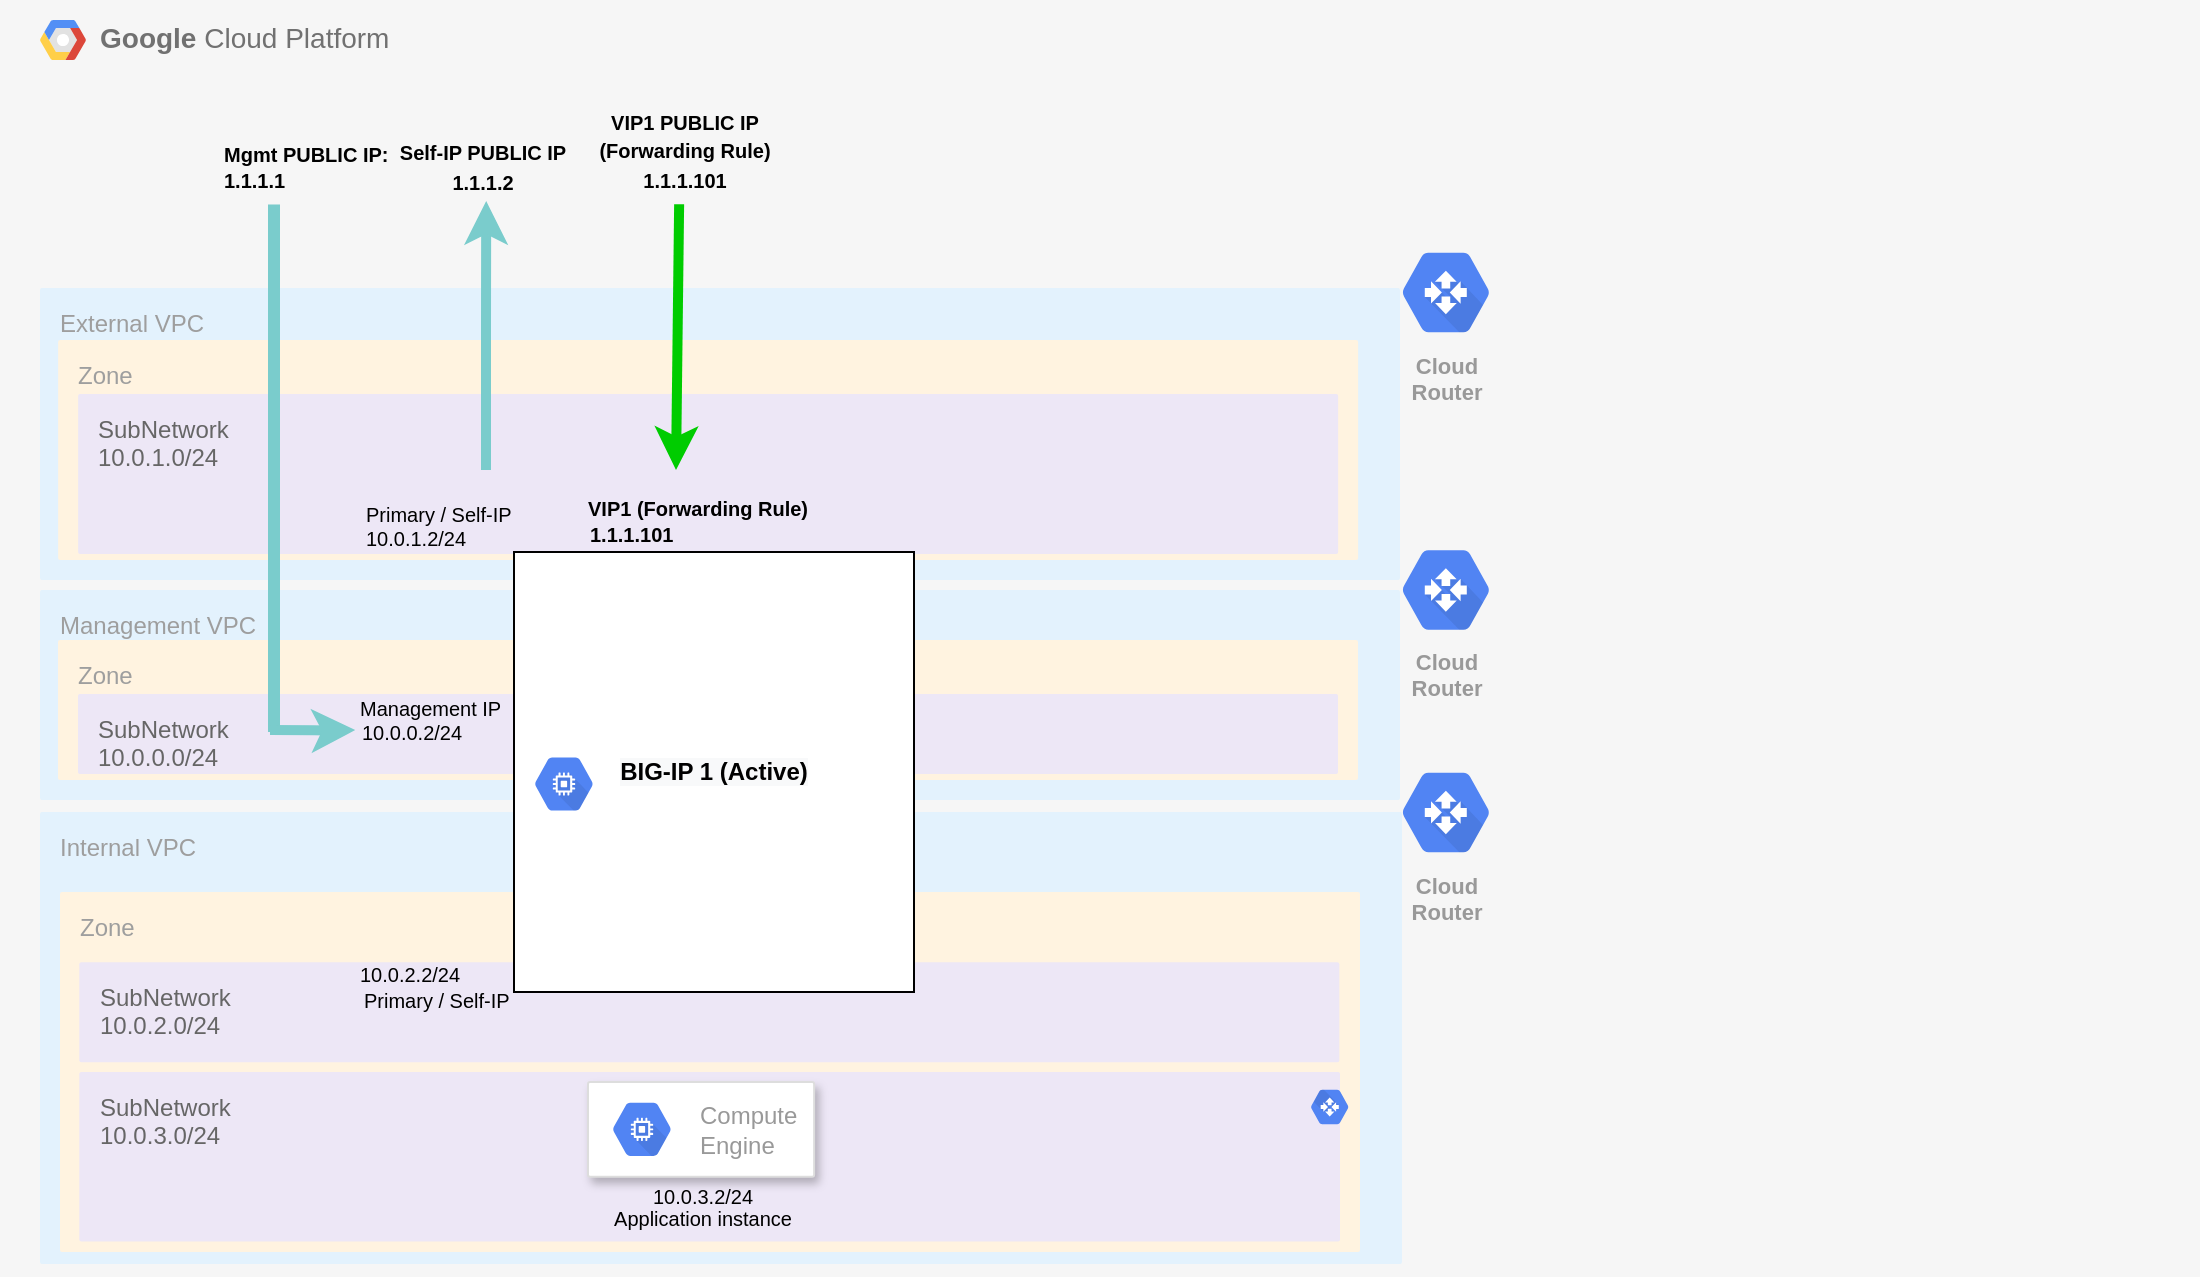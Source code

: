 <mxfile version="14.6.13" type="device"><diagram id="hrUrZuJ2duOs5Gn9yQjz" name="Page-1"><mxGraphModel dx="1106" dy="2565" grid="1" gridSize="10" guides="1" tooltips="1" connect="1" arrows="1" fold="1" page="1" pageScale="1" pageWidth="1100" pageHeight="850" math="0" shadow="0"><root><mxCell id="0"/><mxCell id="1" parent="0"/><mxCell id="L_oeTIUVo5TAKEpqotAu-3" value="&lt;b&gt;Google &lt;/b&gt;Cloud Platform" style="fillColor=#F6F6F6;strokeColor=none;shadow=0;gradientColor=none;fontSize=14;align=left;spacing=10;fontColor=#717171;9E9E9E;verticalAlign=top;spacingTop=-4;fontStyle=0;spacingLeft=40;html=1;" parent="1" vertex="1"><mxGeometry y="-866" width="1100" height="638.5" as="geometry"/></mxCell><mxCell id="L_oeTIUVo5TAKEpqotAu-4" value="" style="shape=mxgraph.gcp2.google_cloud_platform;fillColor=#F6F6F6;strokeColor=none;shadow=0;gradientColor=none;" parent="L_oeTIUVo5TAKEpqotAu-3" vertex="1"><mxGeometry width="23" height="20" relative="1" as="geometry"><mxPoint x="20" y="10" as="offset"/></mxGeometry></mxCell><mxCell id="L_oeTIUVo5TAKEpqotAu-30" value="External VPC" style="points=[[0,0,0],[0.25,0,0],[0.5,0,0],[0.75,0,0],[1,0,0],[1,0.25,0],[1,0.5,0],[1,0.75,0],[1,1,0],[0.75,1,0],[0.5,1,0],[0.25,1,0],[0,1,0],[0,0.75,0],[0,0.5,0],[0,0.25,0]];rounded=1;absoluteArcSize=1;arcSize=2;html=1;strokeColor=none;gradientColor=none;shadow=0;dashed=0;fontSize=12;fontColor=#9E9E9E;align=left;verticalAlign=top;spacing=10;spacingTop=-4;fillColor=#E3F2FD;" parent="L_oeTIUVo5TAKEpqotAu-3" vertex="1"><mxGeometry x="20" y="144.03" width="680" height="145.97" as="geometry"/></mxCell><mxCell id="L_oeTIUVo5TAKEpqotAu-31" value="Zone" style="points=[[0,0,0],[0.25,0,0],[0.5,0,0],[0.75,0,0],[1,0,0],[1,0.25,0],[1,0.5,0],[1,0.75,0],[1,1,0],[0.75,1,0],[0.5,1,0],[0.25,1,0],[0,1,0],[0,0.75,0],[0,0.5,0],[0,0.25,0]];rounded=1;absoluteArcSize=1;arcSize=2;html=1;strokeColor=none;gradientColor=none;shadow=0;dashed=0;fontSize=12;fontColor=#9E9E9E;align=left;verticalAlign=top;spacing=10;spacingTop=-4;fillColor=#FFF3E0;" parent="L_oeTIUVo5TAKEpqotAu-30" vertex="1"><mxGeometry width="650" height="110" relative="1" as="geometry"><mxPoint x="9.07" y="25.97" as="offset"/></mxGeometry></mxCell><mxCell id="L_oeTIUVo5TAKEpqotAu-32" value="&lt;font color=&quot;#666666&quot;&gt;SubNetwork&lt;br&gt;10.0.1.0/24&lt;/font&gt;" style="points=[[0,0,0],[0.25,0,0],[0.5,0,0],[0.75,0,0],[1,0,0],[1,0.25,0],[1,0.5,0],[1,0.75,0],[1,1,0],[0.75,1,0],[0.5,1,0],[0.25,1,0],[0,1,0],[0,0.75,0],[0,0.5,0],[0,0.25,0]];rounded=1;absoluteArcSize=1;arcSize=2;html=1;strokeColor=none;gradientColor=none;shadow=0;dashed=0;fontSize=12;fontColor=#9E9E9E;align=left;verticalAlign=top;spacing=10;spacingTop=-4;fillColor=#EDE7F6;" parent="L_oeTIUVo5TAKEpqotAu-31" vertex="1"><mxGeometry width="630" height="80" relative="1" as="geometry"><mxPoint x="10" y="27" as="offset"/></mxGeometry></mxCell><mxCell id="L_oeTIUVo5TAKEpqotAu-59" value="Cloud&#10;Router" style="html=1;fillColor=#5184F3;strokeColor=none;verticalAlign=top;labelPosition=center;verticalLabelPosition=bottom;align=center;spacingTop=-6;fontSize=11;fontStyle=1;fontColor=#999999;shape=mxgraph.gcp2.hexIcon;prIcon=cloud_router" parent="L_oeTIUVo5TAKEpqotAu-3" vertex="1"><mxGeometry x="690" y="117" width="66" height="58.5" as="geometry"/></mxCell><mxCell id="i-7Z5bn5I6anRkR01u8z-1" value="Management VPC" style="points=[[0,0,0],[0.25,0,0],[0.5,0,0],[0.75,0,0],[1,0,0],[1,0.25,0],[1,0.5,0],[1,0.75,0],[1,1,0],[0.75,1,0],[0.5,1,0],[0.25,1,0],[0,1,0],[0,0.75,0],[0,0.5,0],[0,0.25,0]];rounded=1;absoluteArcSize=1;arcSize=2;html=1;strokeColor=none;gradientColor=none;shadow=0;dashed=0;fontSize=12;fontColor=#9E9E9E;align=left;verticalAlign=top;spacing=10;spacingTop=-4;fillColor=#E3F2FD;" parent="L_oeTIUVo5TAKEpqotAu-3" vertex="1"><mxGeometry x="20" y="295" width="680" height="105" as="geometry"/></mxCell><mxCell id="i-7Z5bn5I6anRkR01u8z-2" value="Zone" style="points=[[0,0,0],[0.25,0,0],[0.5,0,0],[0.75,0,0],[1,0,0],[1,0.25,0],[1,0.5,0],[1,0.75,0],[1,1,0],[0.75,1,0],[0.5,1,0],[0.25,1,0],[0,1,0],[0,0.75,0],[0,0.5,0],[0,0.25,0]];rounded=1;absoluteArcSize=1;arcSize=2;html=1;strokeColor=none;gradientColor=none;shadow=0;dashed=0;fontSize=12;fontColor=#9E9E9E;align=left;verticalAlign=top;spacing=10;spacingTop=-4;fillColor=#FFF3E0;" parent="i-7Z5bn5I6anRkR01u8z-1" vertex="1"><mxGeometry width="650" height="70" relative="1" as="geometry"><mxPoint x="9" y="25" as="offset"/></mxGeometry></mxCell><mxCell id="i-7Z5bn5I6anRkR01u8z-3" value="&lt;font color=&quot;#666666&quot;&gt;SubNetwork&lt;br&gt;10.0.0.0/24&lt;/font&gt;" style="points=[[0,0,0],[0.25,0,0],[0.5,0,0],[0.75,0,0],[1,0,0],[1,0.25,0],[1,0.5,0],[1,0.75,0],[1,1,0],[0.75,1,0],[0.5,1,0],[0.25,1,0],[0,1,0],[0,0.75,0],[0,0.5,0],[0,0.25,0]];rounded=1;absoluteArcSize=1;arcSize=2;html=1;strokeColor=none;gradientColor=none;shadow=0;dashed=0;fontSize=12;fontColor=#9E9E9E;align=left;verticalAlign=top;spacing=10;spacingTop=-4;fillColor=#EDE7F6;" parent="i-7Z5bn5I6anRkR01u8z-2" vertex="1"><mxGeometry width="630" height="40" relative="1" as="geometry"><mxPoint x="10" y="27" as="offset"/></mxGeometry></mxCell><mxCell id="i-7Z5bn5I6anRkR01u8z-38" value="&lt;font style=&quot;font-size: 10px&quot;&gt;10.0.0.2/24&lt;/font&gt;" style="text;html=1;align=left;verticalAlign=middle;resizable=0;points=[];autosize=1;" parent="i-7Z5bn5I6anRkR01u8z-2" vertex="1"><mxGeometry x="150.004" y="35.874" width="70" height="20" as="geometry"/></mxCell><mxCell id="i-7Z5bn5I6anRkR01u8z-39" value="&lt;span style=&quot;font-size: 10px&quot;&gt;Management IP&lt;/span&gt;" style="text;html=1;align=left;verticalAlign=middle;resizable=0;points=[];autosize=1;" parent="i-7Z5bn5I6anRkR01u8z-2" vertex="1"><mxGeometry x="149.004" y="23.624" width="90" height="20" as="geometry"/></mxCell><mxCell id="i-7Z5bn5I6anRkR01u8z-16" style="edgeStyle=orthogonalEdgeStyle;rounded=0;orthogonalLoop=1;jettySize=auto;html=1;exitX=0.5;exitY=1;exitDx=0;exitDy=0;exitPerimeter=0;" parent="i-7Z5bn5I6anRkR01u8z-1" source="i-7Z5bn5I6anRkR01u8z-3" target="i-7Z5bn5I6anRkR01u8z-3" edge="1"><mxGeometry relative="1" as="geometry"/></mxCell><mxCell id="i-7Z5bn5I6anRkR01u8z-18" style="edgeStyle=orthogonalEdgeStyle;rounded=0;orthogonalLoop=1;jettySize=auto;html=1;exitX=0.5;exitY=1;exitDx=0;exitDy=0;exitPerimeter=0;" parent="i-7Z5bn5I6anRkR01u8z-1" source="i-7Z5bn5I6anRkR01u8z-3" target="i-7Z5bn5I6anRkR01u8z-3" edge="1"><mxGeometry relative="1" as="geometry"/></mxCell><mxCell id="i-7Z5bn5I6anRkR01u8z-8" value="Cloud&#10;Router" style="html=1;fillColor=#5184F3;strokeColor=none;verticalAlign=top;labelPosition=center;verticalLabelPosition=bottom;align=center;spacingTop=-6;fontSize=11;fontStyle=1;fontColor=#999999;shape=mxgraph.gcp2.hexIcon;prIcon=cloud_router" parent="L_oeTIUVo5TAKEpqotAu-3" vertex="1"><mxGeometry x="690" y="265.75" width="66" height="58.5" as="geometry"/></mxCell><mxCell id="i-7Z5bn5I6anRkR01u8z-20" value="Cloud&#10;Router" style="html=1;fillColor=#5184F3;strokeColor=none;verticalAlign=top;labelPosition=center;verticalLabelPosition=bottom;align=center;spacingTop=-6;fontSize=11;fontStyle=1;fontColor=#999999;shape=mxgraph.gcp2.hexIcon;prIcon=cloud_router" parent="L_oeTIUVo5TAKEpqotAu-3" vertex="1"><mxGeometry x="690" y="377" width="66" height="58.5" as="geometry"/></mxCell><mxCell id="i-7Z5bn5I6anRkR01u8z-21" style="edgeStyle=orthogonalEdgeStyle;rounded=0;orthogonalLoop=1;jettySize=auto;html=1;exitX=0.5;exitY=1;exitDx=0;exitDy=0;exitPerimeter=0;" parent="L_oeTIUVo5TAKEpqotAu-3" source="i-7Z5bn5I6anRkR01u8z-1" target="i-7Z5bn5I6anRkR01u8z-1" edge="1"><mxGeometry relative="1" as="geometry"/></mxCell><mxCell id="i-7Z5bn5I6anRkR01u8z-35" value="&lt;font style=&quot;font-size: 10px&quot;&gt;&lt;b&gt;Mgmt PUBLIC IP:&lt;br&gt;&lt;div&gt;1.1.1.1&lt;/div&gt;&lt;/b&gt;&lt;/font&gt;" style="text;html=1;align=left;verticalAlign=middle;resizable=0;points=[];autosize=1;" parent="L_oeTIUVo5TAKEpqotAu-3" vertex="1"><mxGeometry x="110.004" y="68.25" width="100" height="30" as="geometry"/></mxCell><mxCell id="i-7Z5bn5I6anRkR01u8z-36" value="" style="endArrow=none;html=1;strokeWidth=6;strokeColor=#7ACCCC;" parent="L_oeTIUVo5TAKEpqotAu-3" edge="1"><mxGeometry width="50" height="50" relative="1" as="geometry"><mxPoint x="137" y="366" as="sourcePoint"/><mxPoint x="137" y="102.25" as="targetPoint"/></mxGeometry></mxCell><mxCell id="i-7Z5bn5I6anRkR01u8z-37" value="" style="endArrow=classic;html=1;entryX=0.775;entryY=1.068;entryDx=0;entryDy=0;entryPerimeter=0;strokeWidth=5;strokeColor=#7ACCCC;" parent="L_oeTIUVo5TAKEpqotAu-3" edge="1"><mxGeometry width="50" height="50" relative="1" as="geometry"><mxPoint x="135" y="365" as="sourcePoint"/><mxPoint x="177.63" y="364.994" as="targetPoint"/><Array as="points"><mxPoint x="167" y="365.25"/></Array></mxGeometry></mxCell><mxCell id="L_oeTIUVo5TAKEpqotAu-39" value="Internal VPC" style="points=[[0,0,0],[0.25,0,0],[0.5,0,0],[0.75,0,0],[1,0,0],[1,0.25,0],[1,0.5,0],[1,0.75,0],[1,1,0],[0.75,1,0],[0.5,1,0],[0.25,1,0],[0,1,0],[0,0.75,0],[0,0.5,0],[0,0.25,0]];rounded=1;absoluteArcSize=1;arcSize=2;html=1;strokeColor=none;gradientColor=none;shadow=0;dashed=0;fontSize=12;fontColor=#9E9E9E;align=left;verticalAlign=top;spacing=10;spacingTop=-4;fillColor=#E3F2FD;" parent="L_oeTIUVo5TAKEpqotAu-3" vertex="1"><mxGeometry x="20" y="406" width="681" height="226" as="geometry"/></mxCell><mxCell id="L_oeTIUVo5TAKEpqotAu-40" value="Zone" style="points=[[0,0,0],[0.25,0,0],[0.5,0,0],[0.75,0,0],[1,0,0],[1,0.25,0],[1,0.5,0],[1,0.75,0],[1,1,0],[0.75,1,0],[0.5,1,0],[0.25,1,0],[0,1,0],[0,0.75,0],[0,0.5,0],[0,0.25,0]];rounded=1;absoluteArcSize=1;arcSize=2;html=1;strokeColor=none;gradientColor=none;shadow=0;dashed=0;fontSize=12;fontColor=#9E9E9E;align=left;verticalAlign=top;spacing=10;spacingTop=-4;fillColor=#FFF3E0;" parent="L_oeTIUVo5TAKEpqotAu-39" vertex="1"><mxGeometry width="650" height="180" relative="1" as="geometry"><mxPoint x="10" y="40" as="offset"/></mxGeometry></mxCell><mxCell id="veZG__Dy6hjF33BgE7It-3" value="&lt;font color=&quot;#666666&quot;&gt;SubNetwork&lt;br&gt;10.0.3.0/24&lt;/font&gt;" style="points=[[0,0,0],[0.25,0,0],[0.5,0,0],[0.75,0,0],[1,0,0],[1,0.25,0],[1,0.5,0],[1,0.75,0],[1,1,0],[0.75,1,0],[0.5,1,0],[0.25,1,0],[0,1,0],[0,0.75,0],[0,0.5,0],[0,0.25,0]];rounded=1;absoluteArcSize=1;arcSize=2;html=1;strokeColor=none;gradientColor=none;shadow=0;dashed=0;fontSize=12;fontColor=#9E9E9E;align=left;verticalAlign=top;spacing=10;spacingTop=-4;fillColor=#EDE7F6;" parent="L_oeTIUVo5TAKEpqotAu-40" vertex="1"><mxGeometry x="9.66" y="90" width="630.34" height="84.71" as="geometry"/></mxCell><mxCell id="veZG__Dy6hjF33BgE7It-2" value="" style="group;align=left;" parent="L_oeTIUVo5TAKEpqotAu-40" vertex="1" connectable="0"><mxGeometry x="9.66" y="15.079" width="365.344" height="92.949" as="geometry"/></mxCell><mxCell id="L_oeTIUVo5TAKEpqotAu-41" value="&lt;font color=&quot;#666666&quot;&gt;SubNetwork&lt;br&gt;10.0.2.0/24&lt;/font&gt;" style="points=[[0,0,0],[0.25,0,0],[0.5,0,0],[0.75,0,0],[1,0,0],[1,0.25,0],[1,0.5,0],[1,0.75,0],[1,1,0],[0.75,1,0],[0.5,1,0],[0.25,1,0],[0,1,0],[0,0.75,0],[0,0.5,0],[0,0.25,0]];rounded=1;absoluteArcSize=1;arcSize=2;html=1;strokeColor=none;gradientColor=none;shadow=0;dashed=0;fontSize=12;fontColor=#9E9E9E;align=left;verticalAlign=top;spacing=10;spacingTop=-4;fillColor=#EDE7F6;" parent="veZG__Dy6hjF33BgE7It-2" vertex="1"><mxGeometry width="630" height="50" relative="1" as="geometry"><mxPoint y="20" as="offset"/></mxGeometry></mxCell><mxCell id="efg4bKFMH5ipVIIAR_OZ-52" value="&lt;font style=&quot;font-size: 10px&quot;&gt;10.0.2.2/24&lt;/font&gt;" style="text;html=1;align=left;verticalAlign=middle;resizable=0;points=[];autosize=1;" parent="veZG__Dy6hjF33BgE7It-2" vertex="1"><mxGeometry x="138.338" y="15.902" width="70" height="20" as="geometry"/></mxCell><mxCell id="efg4bKFMH5ipVIIAR_OZ-53" value="&lt;font style=&quot;font-size: 10px&quot;&gt;Primary / Self-IP&lt;/font&gt;" style="text;html=1;align=left;verticalAlign=middle;resizable=0;points=[];autosize=1;" parent="veZG__Dy6hjF33BgE7It-2" vertex="1"><mxGeometry x="140.336" y="28.534" width="90" height="20" as="geometry"/></mxCell><mxCell id="veZG__Dy6hjF33BgE7It-41" value="&lt;br&gt;" style="html=1;fillColor=#5184F3;strokeColor=none;verticalAlign=top;labelPosition=center;verticalLabelPosition=bottom;align=center;spacingTop=-6;fontSize=11;fontStyle=1;fontColor=#999999;shape=mxgraph.gcp2.hexIcon;prIcon=cloud_router;aspect=fixed;direction=west;" parent="L_oeTIUVo5TAKEpqotAu-39" vertex="1"><mxGeometry x="630.598" y="134.893" width="28.458" height="25.227" as="geometry"/></mxCell><mxCell id="yoABx-35BRIv0o9AAoPa-27" value="&lt;font style=&quot;font-size: 10px&quot;&gt;10.0.1.2/24&lt;/font&gt;" style="text;html=1;align=left;verticalAlign=middle;resizable=0;points=[];autosize=1;" parent="1" vertex="1"><mxGeometry x="181.054" y="-607.251" width="70" height="20" as="geometry"/></mxCell><mxCell id="yoABx-35BRIv0o9AAoPa-28" value="&lt;font style=&quot;font-size: 10px&quot;&gt;Primary / Self-IP&amp;nbsp;&lt;/font&gt;" style="text;html=1;align=left;verticalAlign=middle;resizable=0;points=[];autosize=1;" parent="1" vertex="1"><mxGeometry x="181.054" y="-619.251" width="90" height="20" as="geometry"/></mxCell><mxCell id="i-7Z5bn5I6anRkR01u8z-23" value="&lt;meta charset=&quot;utf-8&quot;&gt;&lt;b style=&quot;color: rgb(153, 153, 153); font-family: helvetica; font-size: 12px; font-style: normal; letter-spacing: normal; text-align: left; text-indent: 0px; text-transform: none; word-spacing: 0px; background-color: rgb(248, 249, 250);&quot;&gt;&lt;font color=&quot;#000000&quot;&gt;BIG-IP 1 (Active)&lt;/font&gt;&lt;/b&gt;" style="rounded=0;whiteSpace=wrap;html=1;" parent="1" vertex="1"><mxGeometry x="257" y="-590" width="200" height="220" as="geometry"/></mxCell><mxCell id="i-7Z5bn5I6anRkR01u8z-24" value="&lt;br&gt;" style="dashed=0;connectable=0;html=1;fillColor=#5184F3;strokeColor=none;shape=mxgraph.gcp2.hexIcon;prIcon=compute_engine;part=1;labelPosition=right;verticalLabelPosition=middle;align=left;verticalAlign=middle;spacingLeft=5;fontColor=#999999;fontSize=12;" parent="1" vertex="1"><mxGeometry x="260.0" y="-493.5" width="44" height="39" as="geometry"/></mxCell><mxCell id="IXSrfV3SffmS8_8DiTrJ-1" value="" style="strokeColor=#dddddd;shadow=1;strokeWidth=1;rounded=1;absoluteArcSize=1;arcSize=2;" vertex="1" parent="1"><mxGeometry x="294" y="-325.003" width="113.07" height="47.372" as="geometry"/></mxCell><mxCell id="IXSrfV3SffmS8_8DiTrJ-2" value="Compute&#10;Engine" style="dashed=0;connectable=0;html=1;fillColor=#5184F3;strokeColor=none;shape=mxgraph.gcp2.hexIcon;prIcon=compute_engine;part=1;labelPosition=right;verticalLabelPosition=middle;align=left;verticalAlign=middle;spacingLeft=5;fontColor=#999999;fontSize=12;" vertex="1" parent="IXSrfV3SffmS8_8DiTrJ-1"><mxGeometry y="0.5" width="44" height="39" relative="1" as="geometry"><mxPoint x="5" y="-19.5" as="offset"/></mxGeometry></mxCell><mxCell id="IXSrfV3SffmS8_8DiTrJ-3" value="&lt;font style=&quot;font-size: 10px&quot;&gt;10.0.3.2/24&lt;/font&gt;" style="text;html=1;align=center;verticalAlign=middle;resizable=0;points=[];autosize=1;" vertex="1" parent="1"><mxGeometry x="315.533" y="-277.627" width="70" height="20" as="geometry"/></mxCell><mxCell id="IXSrfV3SffmS8_8DiTrJ-4" value="&lt;font style=&quot;font-size: 10px&quot;&gt;Application instance&lt;/font&gt;" style="text;html=1;align=center;verticalAlign=middle;resizable=0;points=[];autosize=1;" vertex="1" parent="1"><mxGeometry x="300.534" y="-267.293" width="100" height="20" as="geometry"/></mxCell><mxCell id="IXSrfV3SffmS8_8DiTrJ-5" value="&lt;font style=&quot;font-size: 10px&quot;&gt;&lt;b&gt;VIP1 PUBLIC IP &lt;br&gt;(Forwarding Rule)&lt;br&gt;1.1.1.101&lt;/b&gt;&lt;br&gt;&lt;/font&gt;" style="text;html=1;align=center;verticalAlign=middle;resizable=0;points=[];autosize=1;" vertex="1" parent="1"><mxGeometry x="292.004" y="-815.75" width="100" height="50" as="geometry"/></mxCell><mxCell id="IXSrfV3SffmS8_8DiTrJ-6" value="" style="endArrow=classic;html=1;exitX=0.484;exitY=1.13;exitDx=0;exitDy=0;exitPerimeter=0;strokeColor=#00CC00;strokeWidth=5;gradientColor=none;" edge="1" parent="1"><mxGeometry width="50" height="50" relative="1" as="geometry"><mxPoint x="339.564" y="-763.85" as="sourcePoint"/><mxPoint x="338" y="-631" as="targetPoint"/></mxGeometry></mxCell><mxCell id="IXSrfV3SffmS8_8DiTrJ-7" value="" style="endArrow=classic;html=1;strokeWidth=5;strokeColor=#7ACCCC;entryX=0.471;entryY=1.074;entryDx=0;entryDy=0;entryPerimeter=0;" edge="1" parent="1"><mxGeometry width="50" height="50" relative="1" as="geometry"><mxPoint x="243" y="-631" as="sourcePoint"/><mxPoint x="243.104" y="-765.53" as="targetPoint"/><Array as="points"><mxPoint x="243" y="-708.75"/></Array></mxGeometry></mxCell><mxCell id="IXSrfV3SffmS8_8DiTrJ-8" value="&lt;font style=&quot;font-size: 10px&quot;&gt;&lt;b&gt;Self-IP PUBLIC IP&lt;br&gt;1.1.1.2&lt;/b&gt;&lt;br&gt;&lt;/font&gt;" style="text;html=1;align=center;verticalAlign=middle;resizable=0;points=[];autosize=1;" vertex="1" parent="1"><mxGeometry x="191.004" y="-797.75" width="100" height="30" as="geometry"/></mxCell><mxCell id="IXSrfV3SffmS8_8DiTrJ-11" value="&lt;font style=&quot;font-size: 10px&quot;&gt;&lt;span&gt;1.1.1.101&lt;/span&gt;&lt;/font&gt;" style="text;html=1;align=left;verticalAlign=middle;resizable=0;points=[];autosize=1;fontStyle=1" vertex="1" parent="1"><mxGeometry x="293.004" y="-609.251" width="60" height="20" as="geometry"/></mxCell><mxCell id="IXSrfV3SffmS8_8DiTrJ-12" value="&lt;font style=&quot;font-size: 10px&quot;&gt;&lt;span&gt;VIP1 (Forwarding Rule)&lt;/span&gt;&lt;/font&gt;" style="text;html=1;align=left;verticalAlign=middle;resizable=0;points=[];autosize=1;fontStyle=1" vertex="1" parent="1"><mxGeometry x="292.004" y="-622.251" width="130" height="20" as="geometry"/></mxCell></root></mxGraphModel></diagram></mxfile>
